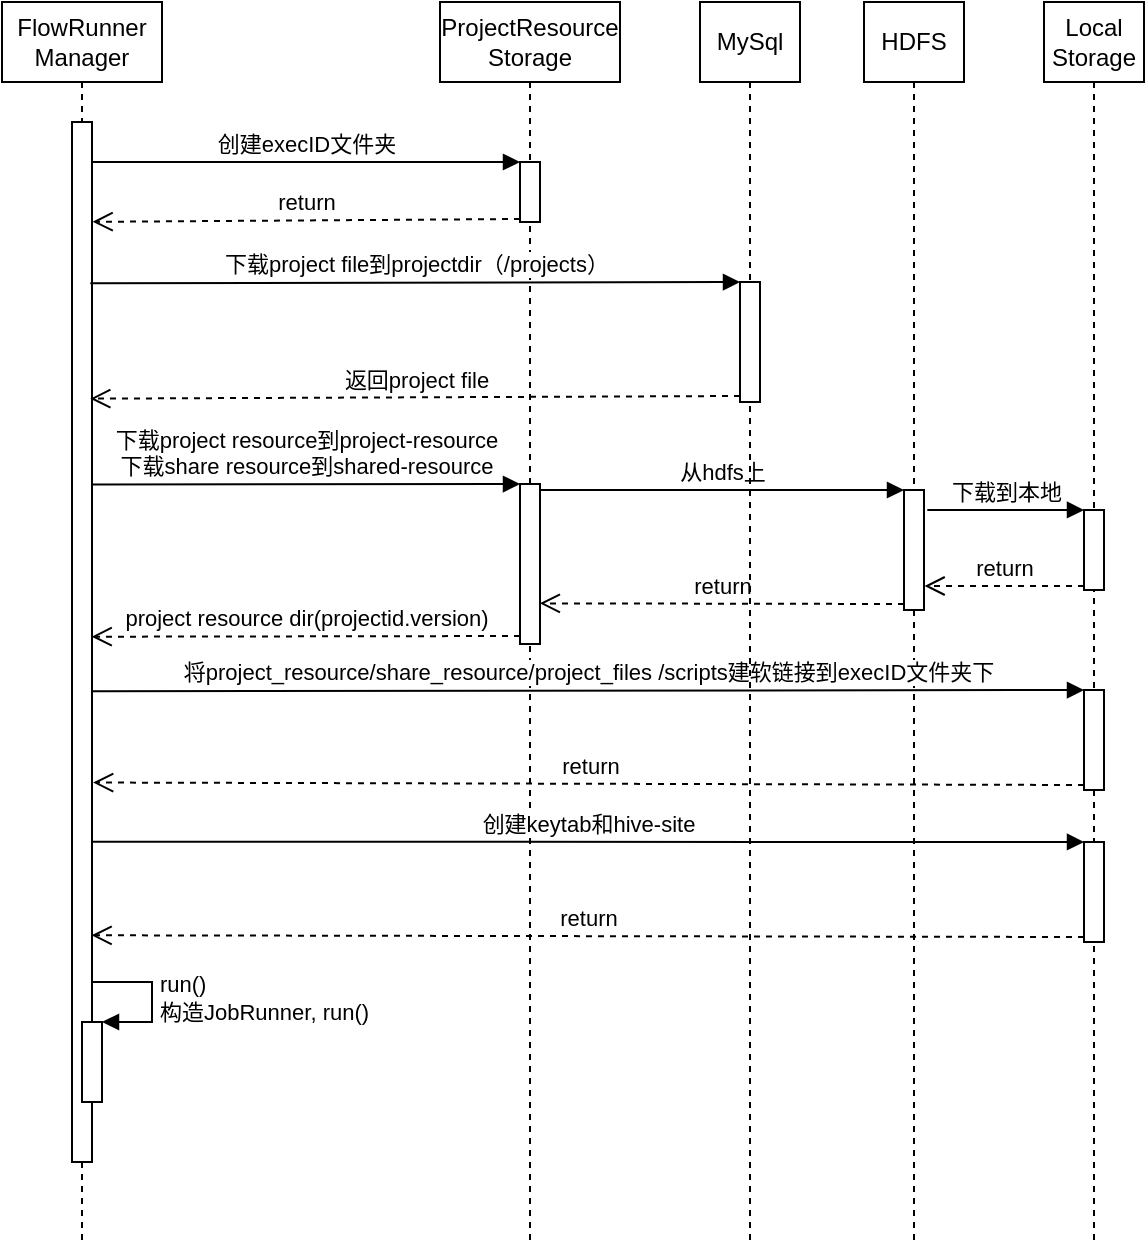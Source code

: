 <mxfile version="15.7.3" type="github">
  <diagram id="MIG7w1ljyxfco51sz7ns" name="第 1 页">
    <mxGraphModel dx="981" dy="608" grid="1" gridSize="10" guides="1" tooltips="1" connect="1" arrows="1" fold="1" page="1" pageScale="1" pageWidth="827" pageHeight="1169" math="0" shadow="0">
      <root>
        <mxCell id="0" />
        <mxCell id="1" parent="0" />
        <mxCell id="KMKdNr-hkiZxXiOl4M0e-4" value="FlowRunner&lt;br&gt;Manager" style="shape=umlLifeline;perimeter=lifelinePerimeter;whiteSpace=wrap;html=1;container=1;collapsible=0;recursiveResize=0;outlineConnect=0;" parent="1" vertex="1">
          <mxGeometry x="40" y="210" width="80" height="620" as="geometry" />
        </mxCell>
        <mxCell id="KMKdNr-hkiZxXiOl4M0e-5" value="" style="html=1;points=[];perimeter=orthogonalPerimeter;" parent="KMKdNr-hkiZxXiOl4M0e-4" vertex="1">
          <mxGeometry x="35" y="60" width="10" height="520" as="geometry" />
        </mxCell>
        <mxCell id="-4gXXRm2BwSfzLWitNZY-4" value="" style="html=1;points=[];perimeter=orthogonalPerimeter;" vertex="1" parent="KMKdNr-hkiZxXiOl4M0e-4">
          <mxGeometry x="40" y="510" width="10" height="40" as="geometry" />
        </mxCell>
        <mxCell id="-4gXXRm2BwSfzLWitNZY-5" value="run()&lt;br&gt;构造JobRunner, run()" style="edgeStyle=orthogonalEdgeStyle;html=1;align=left;spacingLeft=2;endArrow=block;rounded=0;entryX=1;entryY=0;" edge="1" target="-4gXXRm2BwSfzLWitNZY-4" parent="KMKdNr-hkiZxXiOl4M0e-4">
          <mxGeometry relative="1" as="geometry">
            <mxPoint x="45" y="490" as="sourcePoint" />
            <Array as="points">
              <mxPoint x="75" y="490" />
            </Array>
          </mxGeometry>
        </mxCell>
        <mxCell id="KMKdNr-hkiZxXiOl4M0e-25" value="&lt;font style=&quot;font-size: 11px&quot;&gt;创建execID文件夹&lt;/font&gt;" style="html=1;verticalAlign=bottom;endArrow=block;entryX=0;entryY=0;rounded=0;" parent="1" target="KMKdNr-hkiZxXiOl4M0e-24" edge="1">
          <mxGeometry relative="1" as="geometry">
            <mxPoint x="85" y="290" as="sourcePoint" />
          </mxGeometry>
        </mxCell>
        <mxCell id="KMKdNr-hkiZxXiOl4M0e-26" value="return" style="html=1;verticalAlign=bottom;endArrow=open;dashed=1;endSize=8;exitX=0;exitY=0.95;rounded=0;entryX=1.029;entryY=0.096;entryDx=0;entryDy=0;entryPerimeter=0;" parent="1" source="KMKdNr-hkiZxXiOl4M0e-24" target="KMKdNr-hkiZxXiOl4M0e-5" edge="1">
          <mxGeometry relative="1" as="geometry">
            <mxPoint x="90" y="319" as="targetPoint" />
          </mxGeometry>
        </mxCell>
        <mxCell id="KMKdNr-hkiZxXiOl4M0e-27" value="ProjectResource&lt;br&gt;Storage" style="shape=umlLifeline;perimeter=lifelinePerimeter;whiteSpace=wrap;html=1;container=1;collapsible=0;recursiveResize=0;outlineConnect=0;" parent="1" vertex="1">
          <mxGeometry x="259" y="210" width="90" height="620" as="geometry" />
        </mxCell>
        <mxCell id="KMKdNr-hkiZxXiOl4M0e-32" value="" style="html=1;points=[];perimeter=orthogonalPerimeter;fontSize=11;" parent="KMKdNr-hkiZxXiOl4M0e-27" vertex="1">
          <mxGeometry x="40" y="241" width="10" height="80" as="geometry" />
        </mxCell>
        <mxCell id="KMKdNr-hkiZxXiOl4M0e-24" value="" style="html=1;points=[];perimeter=orthogonalPerimeter;" parent="KMKdNr-hkiZxXiOl4M0e-27" vertex="1">
          <mxGeometry x="40" y="80" width="10" height="30" as="geometry" />
        </mxCell>
        <mxCell id="KMKdNr-hkiZxXiOl4M0e-33" value="下载project resource到project-resource&lt;br&gt;下载share resource到shared-resource" style="html=1;verticalAlign=bottom;endArrow=block;entryX=0;entryY=0;rounded=0;fontSize=11;exitX=1.028;exitY=0.286;exitDx=0;exitDy=0;exitPerimeter=0;" parent="1" target="KMKdNr-hkiZxXiOl4M0e-32" edge="1">
          <mxGeometry relative="1" as="geometry">
            <mxPoint x="85.28" y="451.22" as="sourcePoint" />
          </mxGeometry>
        </mxCell>
        <mxCell id="KMKdNr-hkiZxXiOl4M0e-34" value="project resource dir(projectid.version)" style="html=1;verticalAlign=bottom;endArrow=open;dashed=1;endSize=8;exitX=0;exitY=0.95;rounded=0;fontSize=11;entryX=0.981;entryY=0.568;entryDx=0;entryDy=0;entryPerimeter=0;" parent="1" source="KMKdNr-hkiZxXiOl4M0e-32" edge="1">
          <mxGeometry relative="1" as="geometry">
            <mxPoint x="84.81" y="527.36" as="targetPoint" />
          </mxGeometry>
        </mxCell>
        <mxCell id="KMKdNr-hkiZxXiOl4M0e-35" value="HDFS" style="shape=umlLifeline;perimeter=lifelinePerimeter;whiteSpace=wrap;html=1;container=1;collapsible=0;recursiveResize=0;outlineConnect=0;" parent="1" vertex="1">
          <mxGeometry x="471" y="210" width="50" height="620" as="geometry" />
        </mxCell>
        <mxCell id="KMKdNr-hkiZxXiOl4M0e-38" value="" style="html=1;points=[];perimeter=orthogonalPerimeter;fontSize=11;" parent="KMKdNr-hkiZxXiOl4M0e-35" vertex="1">
          <mxGeometry x="20" y="244" width="10" height="60" as="geometry" />
        </mxCell>
        <mxCell id="KMKdNr-hkiZxXiOl4M0e-37" value="Local&lt;br&gt;Storage" style="shape=umlLifeline;perimeter=lifelinePerimeter;whiteSpace=wrap;html=1;container=1;collapsible=0;recursiveResize=0;outlineConnect=0;" parent="1" vertex="1">
          <mxGeometry x="561" y="210" width="50" height="620" as="geometry" />
        </mxCell>
        <mxCell id="KMKdNr-hkiZxXiOl4M0e-41" value="" style="html=1;points=[];perimeter=orthogonalPerimeter;fontSize=11;" parent="KMKdNr-hkiZxXiOl4M0e-37" vertex="1">
          <mxGeometry x="20" y="254" width="10" height="40" as="geometry" />
        </mxCell>
        <mxCell id="KMKdNr-hkiZxXiOl4M0e-44" value="" style="html=1;points=[];perimeter=orthogonalPerimeter;fontSize=11;" parent="KMKdNr-hkiZxXiOl4M0e-37" vertex="1">
          <mxGeometry x="20" y="344" width="10" height="50" as="geometry" />
        </mxCell>
        <mxCell id="-4gXXRm2BwSfzLWitNZY-1" value="" style="html=1;points=[];perimeter=orthogonalPerimeter;" vertex="1" parent="KMKdNr-hkiZxXiOl4M0e-37">
          <mxGeometry x="20" y="420" width="10" height="50" as="geometry" />
        </mxCell>
        <mxCell id="KMKdNr-hkiZxXiOl4M0e-40" value="return" style="html=1;verticalAlign=bottom;endArrow=open;dashed=1;endSize=8;exitX=0;exitY=0.95;rounded=0;fontSize=11;entryX=0.99;entryY=0.746;entryDx=0;entryDy=0;entryPerimeter=0;" parent="1" source="KMKdNr-hkiZxXiOl4M0e-38" target="KMKdNr-hkiZxXiOl4M0e-32" edge="1">
          <mxGeometry relative="1" as="geometry">
            <mxPoint x="350" y="511" as="targetPoint" />
          </mxGeometry>
        </mxCell>
        <mxCell id="KMKdNr-hkiZxXiOl4M0e-39" value="从hdfs上" style="html=1;verticalAlign=bottom;endArrow=block;entryX=0;entryY=0;rounded=0;fontSize=11;" parent="1" source="KMKdNr-hkiZxXiOl4M0e-32" target="KMKdNr-hkiZxXiOl4M0e-38" edge="1">
          <mxGeometry relative="1" as="geometry">
            <mxPoint x="340" y="454" as="sourcePoint" />
          </mxGeometry>
        </mxCell>
        <mxCell id="KMKdNr-hkiZxXiOl4M0e-42" value="下载到本地" style="html=1;verticalAlign=bottom;endArrow=block;entryX=0;entryY=0;rounded=0;fontSize=11;exitX=1.167;exitY=0.166;exitDx=0;exitDy=0;exitPerimeter=0;" parent="1" source="KMKdNr-hkiZxXiOl4M0e-38" target="KMKdNr-hkiZxXiOl4M0e-41" edge="1">
          <mxGeometry relative="1" as="geometry">
            <mxPoint x="511" y="454" as="sourcePoint" />
          </mxGeometry>
        </mxCell>
        <mxCell id="KMKdNr-hkiZxXiOl4M0e-43" value="return" style="html=1;verticalAlign=bottom;endArrow=open;dashed=1;endSize=8;exitX=0;exitY=0.95;rounded=0;fontSize=11;entryX=1.028;entryY=0.8;entryDx=0;entryDy=0;entryPerimeter=0;" parent="1" source="KMKdNr-hkiZxXiOl4M0e-41" target="KMKdNr-hkiZxXiOl4M0e-38" edge="1">
          <mxGeometry relative="1" as="geometry">
            <mxPoint x="511" y="530" as="targetPoint" />
          </mxGeometry>
        </mxCell>
        <mxCell id="KMKdNr-hkiZxXiOl4M0e-45" value="将project_resource/share_resource/project_files /scripts建软链接到execID文件夹下" style="html=1;verticalAlign=bottom;endArrow=block;entryX=0;entryY=0;rounded=0;fontSize=11;exitX=1.036;exitY=0.669;exitDx=0;exitDy=0;exitPerimeter=0;" parent="1" target="KMKdNr-hkiZxXiOl4M0e-44" edge="1">
          <mxGeometry relative="1" as="geometry">
            <mxPoint x="85.36" y="554.63" as="sourcePoint" />
          </mxGeometry>
        </mxCell>
        <mxCell id="KMKdNr-hkiZxXiOl4M0e-46" value="return" style="html=1;verticalAlign=bottom;endArrow=open;dashed=1;endSize=8;exitX=0;exitY=0.95;rounded=0;fontSize=11;entryX=1.056;entryY=0.838;entryDx=0;entryDy=0;entryPerimeter=0;" parent="1" source="KMKdNr-hkiZxXiOl4M0e-44" edge="1">
          <mxGeometry relative="1" as="geometry">
            <mxPoint x="85.56" y="600.26" as="targetPoint" />
          </mxGeometry>
        </mxCell>
        <mxCell id="KMKdNr-hkiZxXiOl4M0e-47" value="MySql" style="shape=umlLifeline;perimeter=lifelinePerimeter;whiteSpace=wrap;html=1;container=1;collapsible=0;recursiveResize=0;outlineConnect=0;" parent="1" vertex="1">
          <mxGeometry x="389" y="210" width="50" height="620" as="geometry" />
        </mxCell>
        <mxCell id="KMKdNr-hkiZxXiOl4M0e-49" value="" style="html=1;points=[];perimeter=orthogonalPerimeter;fontSize=11;" parent="KMKdNr-hkiZxXiOl4M0e-47" vertex="1">
          <mxGeometry x="20" y="140" width="10" height="60" as="geometry" />
        </mxCell>
        <mxCell id="KMKdNr-hkiZxXiOl4M0e-50" value="下载project file到projectdir（/projects）" style="html=1;verticalAlign=bottom;endArrow=block;entryX=0;entryY=0;rounded=0;fontSize=11;exitX=0.914;exitY=0.155;exitDx=0;exitDy=0;exitPerimeter=0;" parent="1" source="KMKdNr-hkiZxXiOl4M0e-5" target="KMKdNr-hkiZxXiOl4M0e-49" edge="1">
          <mxGeometry relative="1" as="geometry">
            <mxPoint x="339" y="350" as="sourcePoint" />
          </mxGeometry>
        </mxCell>
        <mxCell id="KMKdNr-hkiZxXiOl4M0e-51" value="返回project file" style="html=1;verticalAlign=bottom;endArrow=open;dashed=1;endSize=8;exitX=0;exitY=0.95;rounded=0;fontSize=11;entryX=0.914;entryY=0.266;entryDx=0;entryDy=0;entryPerimeter=0;" parent="1" source="KMKdNr-hkiZxXiOl4M0e-49" target="KMKdNr-hkiZxXiOl4M0e-5" edge="1">
          <mxGeometry relative="1" as="geometry">
            <mxPoint x="339" y="426" as="targetPoint" />
          </mxGeometry>
        </mxCell>
        <mxCell id="-4gXXRm2BwSfzLWitNZY-2" value="创建keytab和hive-site" style="html=1;verticalAlign=bottom;endArrow=block;entryX=0;entryY=0;rounded=0;exitX=1.036;exitY=0.692;exitDx=0;exitDy=0;exitPerimeter=0;" edge="1" target="-4gXXRm2BwSfzLWitNZY-1" parent="1" source="KMKdNr-hkiZxXiOl4M0e-5">
          <mxGeometry relative="1" as="geometry">
            <mxPoint x="90" y="630" as="sourcePoint" />
          </mxGeometry>
        </mxCell>
        <mxCell id="-4gXXRm2BwSfzLWitNZY-3" value="return" style="html=1;verticalAlign=bottom;endArrow=open;dashed=1;endSize=8;exitX=0;exitY=0.95;rounded=0;entryX=0.978;entryY=0.782;entryDx=0;entryDy=0;entryPerimeter=0;" edge="1" source="-4gXXRm2BwSfzLWitNZY-1" parent="1" target="KMKdNr-hkiZxXiOl4M0e-5">
          <mxGeometry relative="1" as="geometry">
            <mxPoint x="511" y="706" as="targetPoint" />
          </mxGeometry>
        </mxCell>
      </root>
    </mxGraphModel>
  </diagram>
</mxfile>
